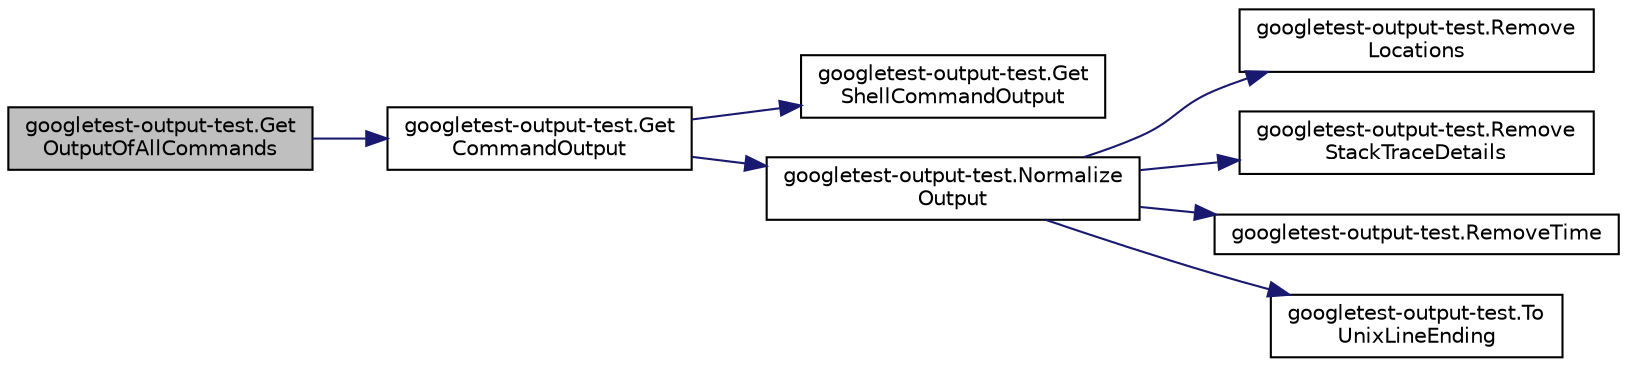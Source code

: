 digraph "googletest-output-test.GetOutputOfAllCommands"
{
 // LATEX_PDF_SIZE
  bgcolor="transparent";
  edge [fontname="Helvetica",fontsize="10",labelfontname="Helvetica",labelfontsize="10"];
  node [fontname="Helvetica",fontsize="10",shape=record];
  rankdir="LR";
  Node1 [label="googletest-output-test.Get\lOutputOfAllCommands",height=0.2,width=0.4,color="black", fillcolor="grey75", style="filled", fontcolor="black",tooltip=" "];
  Node1 -> Node2 [color="midnightblue",fontsize="10",style="solid",fontname="Helvetica"];
  Node2 [label="googletest-output-test.Get\lCommandOutput",height=0.2,width=0.4,color="black",URL="$namespacegoogletest-output-test.html#ab1776de1dd70435fb1af39390bd7d4f3",tooltip=" "];
  Node2 -> Node3 [color="midnightblue",fontsize="10",style="solid",fontname="Helvetica"];
  Node3 [label="googletest-output-test.Get\lShellCommandOutput",height=0.2,width=0.4,color="black",URL="$namespacegoogletest-output-test.html#aba640d7d1d0c51624f079baff79a04ab",tooltip=" "];
  Node2 -> Node4 [color="midnightblue",fontsize="10",style="solid",fontname="Helvetica"];
  Node4 [label="googletest-output-test.Normalize\lOutput",height=0.2,width=0.4,color="black",URL="$namespacegoogletest-output-test.html#a34d8f4f0f5714a846af7a576fca906ea",tooltip=" "];
  Node4 -> Node5 [color="midnightblue",fontsize="10",style="solid",fontname="Helvetica"];
  Node5 [label="googletest-output-test.Remove\lLocations",height=0.2,width=0.4,color="black",URL="$namespacegoogletest-output-test.html#a3efeac91fe31d59559f53c5888e64e82",tooltip=" "];
  Node4 -> Node6 [color="midnightblue",fontsize="10",style="solid",fontname="Helvetica"];
  Node6 [label="googletest-output-test.Remove\lStackTraceDetails",height=0.2,width=0.4,color="black",URL="$namespacegoogletest-output-test.html#ae092cb89e71f6dd2f9e4c403ee43ee64",tooltip=" "];
  Node4 -> Node7 [color="midnightblue",fontsize="10",style="solid",fontname="Helvetica"];
  Node7 [label="googletest-output-test.RemoveTime",height=0.2,width=0.4,color="black",URL="$namespacegoogletest-output-test.html#a4f69487747e80f918be30f8fa47ef807",tooltip=" "];
  Node4 -> Node8 [color="midnightblue",fontsize="10",style="solid",fontname="Helvetica"];
  Node8 [label="googletest-output-test.To\lUnixLineEnding",height=0.2,width=0.4,color="black",URL="$namespacegoogletest-output-test.html#a5def06b36cb618d010e54bc71b07c36e",tooltip=" "];
}
